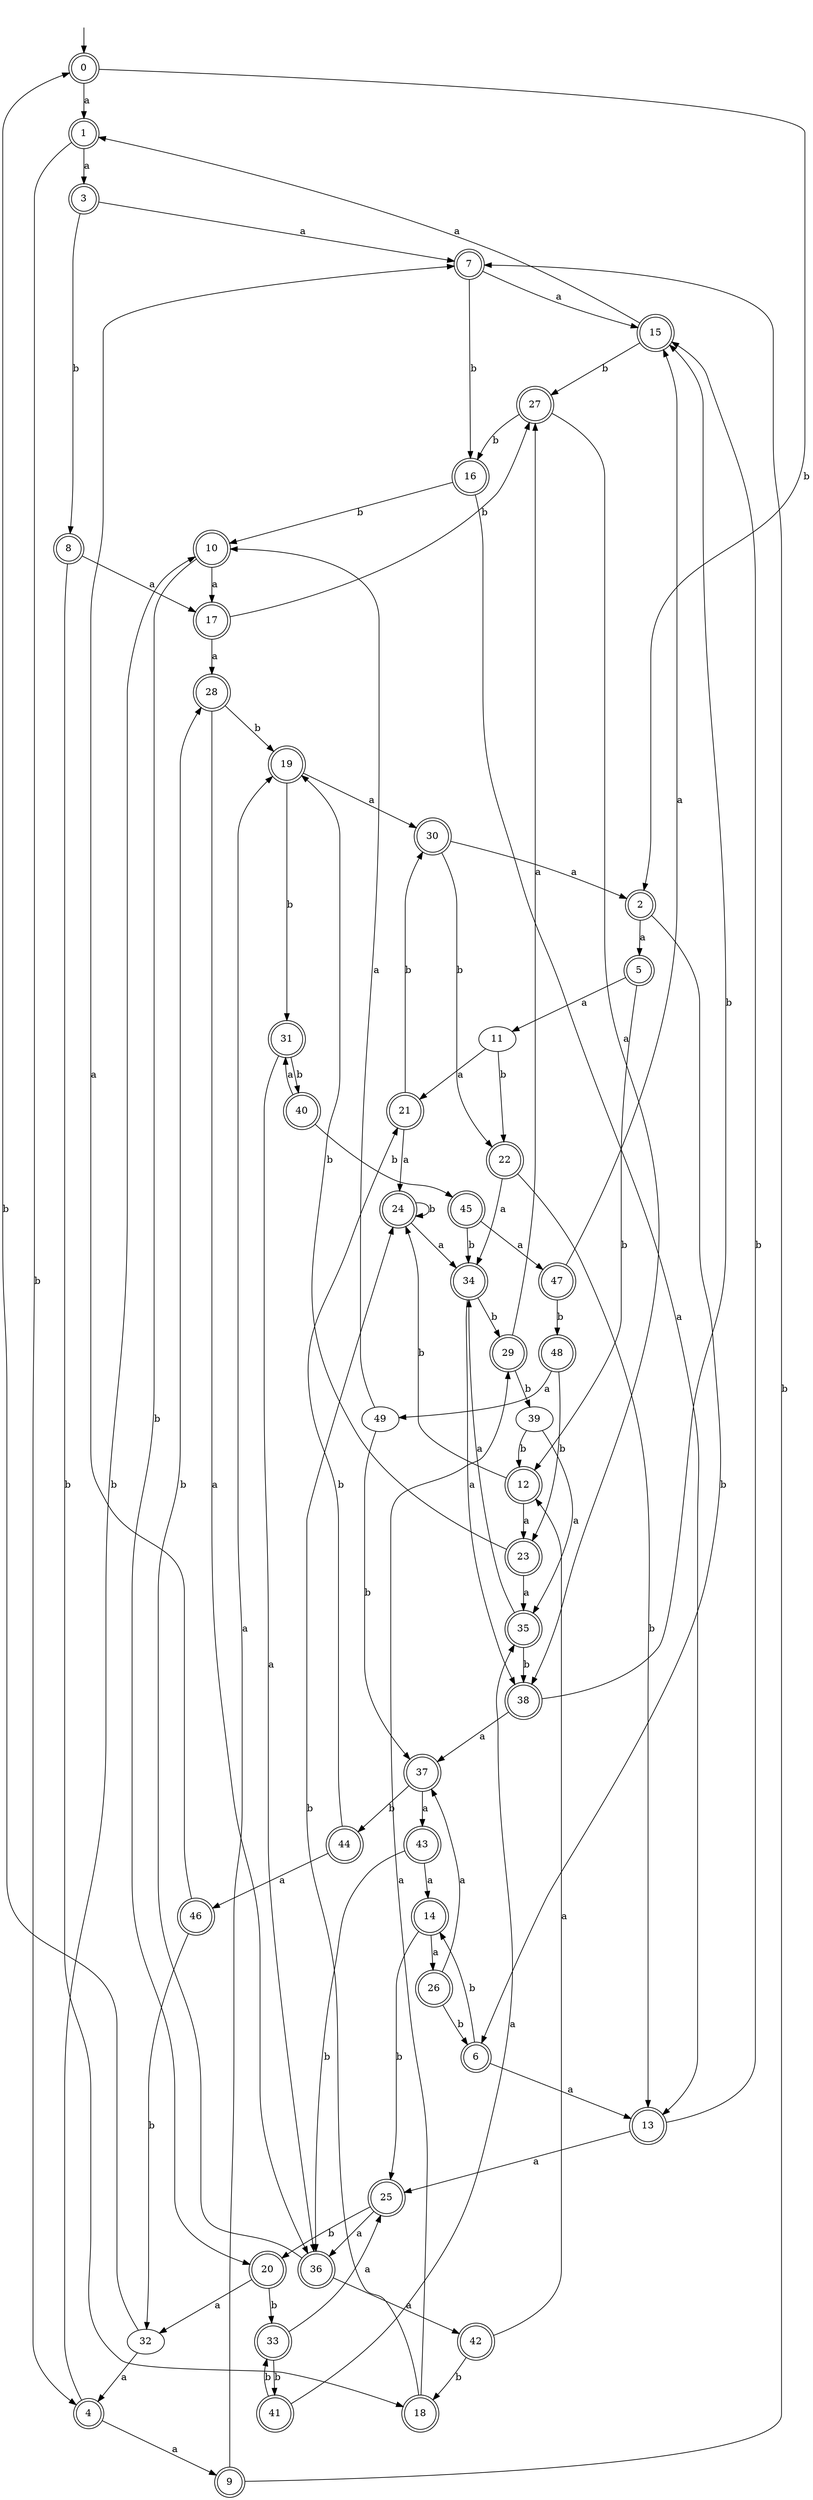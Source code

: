 digraph RandomDFA {
  __start0 [label="", shape=none];
  __start0 -> 0 [label=""];
  0 [shape=circle] [shape=doublecircle]
  0 -> 1 [label="a"]
  0 -> 2 [label="b"]
  1 [shape=doublecircle]
  1 -> 3 [label="a"]
  1 -> 4 [label="b"]
  2 [shape=doublecircle]
  2 -> 5 [label="a"]
  2 -> 6 [label="b"]
  3 [shape=doublecircle]
  3 -> 7 [label="a"]
  3 -> 8 [label="b"]
  4 [shape=doublecircle]
  4 -> 9 [label="a"]
  4 -> 10 [label="b"]
  5 [shape=doublecircle]
  5 -> 11 [label="a"]
  5 -> 12 [label="b"]
  6 [shape=doublecircle]
  6 -> 13 [label="a"]
  6 -> 14 [label="b"]
  7 [shape=doublecircle]
  7 -> 15 [label="a"]
  7 -> 16 [label="b"]
  8 [shape=doublecircle]
  8 -> 17 [label="a"]
  8 -> 18 [label="b"]
  9 [shape=doublecircle]
  9 -> 19 [label="a"]
  9 -> 7 [label="b"]
  10 [shape=doublecircle]
  10 -> 17 [label="a"]
  10 -> 20 [label="b"]
  11
  11 -> 21 [label="a"]
  11 -> 22 [label="b"]
  12 [shape=doublecircle]
  12 -> 23 [label="a"]
  12 -> 24 [label="b"]
  13 [shape=doublecircle]
  13 -> 25 [label="a"]
  13 -> 15 [label="b"]
  14 [shape=doublecircle]
  14 -> 26 [label="a"]
  14 -> 25 [label="b"]
  15 [shape=doublecircle]
  15 -> 1 [label="a"]
  15 -> 27 [label="b"]
  16 [shape=doublecircle]
  16 -> 13 [label="a"]
  16 -> 10 [label="b"]
  17 [shape=doublecircle]
  17 -> 28 [label="a"]
  17 -> 27 [label="b"]
  18 [shape=doublecircle]
  18 -> 29 [label="a"]
  18 -> 24 [label="b"]
  19 [shape=doublecircle]
  19 -> 30 [label="a"]
  19 -> 31 [label="b"]
  20 [shape=doublecircle]
  20 -> 32 [label="a"]
  20 -> 33 [label="b"]
  21 [shape=doublecircle]
  21 -> 24 [label="a"]
  21 -> 30 [label="b"]
  22 [shape=doublecircle]
  22 -> 34 [label="a"]
  22 -> 13 [label="b"]
  23 [shape=doublecircle]
  23 -> 35 [label="a"]
  23 -> 19 [label="b"]
  24 [shape=doublecircle]
  24 -> 34 [label="a"]
  24 -> 24 [label="b"]
  25 [shape=doublecircle]
  25 -> 36 [label="a"]
  25 -> 20 [label="b"]
  26 [shape=doublecircle]
  26 -> 37 [label="a"]
  26 -> 6 [label="b"]
  27 [shape=doublecircle]
  27 -> 38 [label="a"]
  27 -> 16 [label="b"]
  28 [shape=doublecircle]
  28 -> 36 [label="a"]
  28 -> 19 [label="b"]
  29 [shape=doublecircle]
  29 -> 27 [label="a"]
  29 -> 39 [label="b"]
  30 [shape=doublecircle]
  30 -> 2 [label="a"]
  30 -> 22 [label="b"]
  31 [shape=doublecircle]
  31 -> 36 [label="a"]
  31 -> 40 [label="b"]
  32
  32 -> 4 [label="a"]
  32 -> 0 [label="b"]
  33 [shape=doublecircle]
  33 -> 25 [label="a"]
  33 -> 41 [label="b"]
  34 [shape=doublecircle]
  34 -> 38 [label="a"]
  34 -> 29 [label="b"]
  35 [shape=doublecircle]
  35 -> 34 [label="a"]
  35 -> 38 [label="b"]
  36 [shape=doublecircle]
  36 -> 42 [label="a"]
  36 -> 28 [label="b"]
  37 [shape=doublecircle]
  37 -> 43 [label="a"]
  37 -> 44 [label="b"]
  38 [shape=doublecircle]
  38 -> 37 [label="a"]
  38 -> 15 [label="b"]
  39
  39 -> 35 [label="a"]
  39 -> 12 [label="b"]
  40 [shape=doublecircle]
  40 -> 31 [label="a"]
  40 -> 45 [label="b"]
  41 [shape=doublecircle]
  41 -> 35 [label="a"]
  41 -> 33 [label="b"]
  42 [shape=doublecircle]
  42 -> 12 [label="a"]
  42 -> 18 [label="b"]
  43 [shape=doublecircle]
  43 -> 14 [label="a"]
  43 -> 36 [label="b"]
  44 [shape=doublecircle]
  44 -> 46 [label="a"]
  44 -> 21 [label="b"]
  45 [shape=doublecircle]
  45 -> 47 [label="a"]
  45 -> 34 [label="b"]
  46 [shape=doublecircle]
  46 -> 7 [label="a"]
  46 -> 32 [label="b"]
  47 [shape=doublecircle]
  47 -> 15 [label="a"]
  47 -> 48 [label="b"]
  48 [shape=doublecircle]
  48 -> 49 [label="a"]
  48 -> 23 [label="b"]
  49
  49 -> 10 [label="a"]
  49 -> 37 [label="b"]
}
